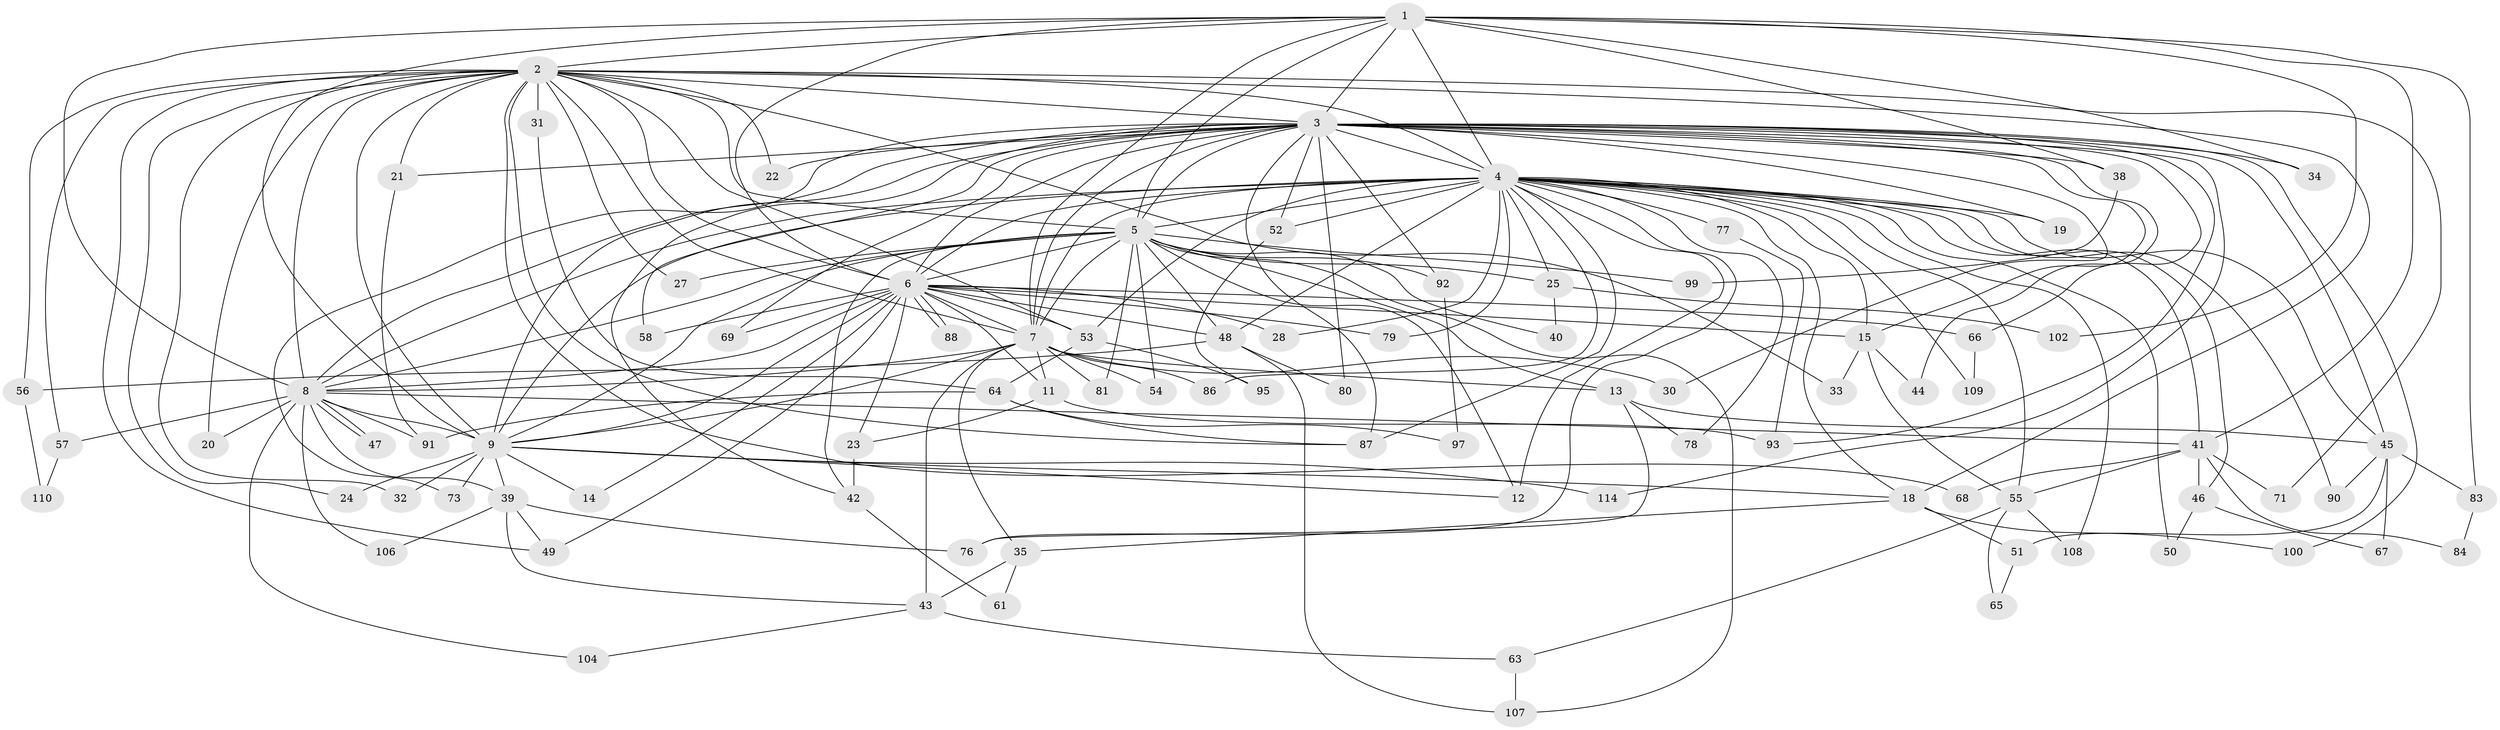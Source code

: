 // original degree distribution, {14: 0.008695652173913044, 26: 0.017391304347826087, 32: 0.008695652173913044, 15: 0.008695652173913044, 20: 0.008695652173913044, 18: 0.017391304347826087, 16: 0.008695652173913044, 28: 0.008695652173913044, 4: 0.06086956521739131, 3: 0.19130434782608696, 5: 0.0782608695652174, 2: 0.5391304347826087, 7: 0.017391304347826087, 6: 0.017391304347826087, 8: 0.008695652173913044}
// Generated by graph-tools (version 1.1) at 2025/41/03/06/25 10:41:39]
// undirected, 88 vertices, 209 edges
graph export_dot {
graph [start="1"]
  node [color=gray90,style=filled];
  1;
  2 [super="+26"];
  3 [super="+17"];
  4 [super="+10"];
  5 [super="+72"];
  6 [super="+103"];
  7 [super="+85"];
  8 [super="+37"];
  9 [super="+16"];
  11;
  12 [super="+36"];
  13;
  14;
  15 [super="+29"];
  18 [super="+75"];
  19;
  20;
  21;
  22;
  23 [super="+70"];
  24;
  25;
  27;
  28;
  30;
  31;
  32;
  33;
  34;
  35;
  38;
  39 [super="+101"];
  40;
  41 [super="+98"];
  42;
  43 [super="+60"];
  44;
  45 [super="+59"];
  46;
  47;
  48 [super="+74"];
  49 [super="+82"];
  50 [super="+89"];
  51 [super="+111"];
  52;
  53 [super="+62"];
  54;
  55 [super="+96"];
  56;
  57;
  58;
  61;
  63;
  64 [super="+115"];
  65;
  66;
  67;
  68;
  69;
  71;
  73;
  76;
  77;
  78;
  79;
  80;
  81;
  83;
  84;
  86;
  87 [super="+94"];
  88;
  90;
  91 [super="+113"];
  92;
  93 [super="+105"];
  95;
  97;
  99;
  100;
  102;
  104;
  106;
  107 [super="+112"];
  108;
  109;
  110;
  114;
  1 -- 2;
  1 -- 3;
  1 -- 4 [weight=2];
  1 -- 5;
  1 -- 6;
  1 -- 7;
  1 -- 8;
  1 -- 9;
  1 -- 34;
  1 -- 38;
  1 -- 83;
  1 -- 102;
  1 -- 41;
  2 -- 3;
  2 -- 4 [weight=2];
  2 -- 5;
  2 -- 6;
  2 -- 7;
  2 -- 8 [weight=2];
  2 -- 9 [weight=2];
  2 -- 18 [weight=2];
  2 -- 20;
  2 -- 21;
  2 -- 22;
  2 -- 24;
  2 -- 27;
  2 -- 31 [weight=2];
  2 -- 32;
  2 -- 33;
  2 -- 53;
  2 -- 56;
  2 -- 68;
  2 -- 71;
  2 -- 87;
  2 -- 57;
  2 -- 49;
  3 -- 4 [weight=2];
  3 -- 5;
  3 -- 6 [weight=2];
  3 -- 7;
  3 -- 8;
  3 -- 9;
  3 -- 19;
  3 -- 21;
  3 -- 30;
  3 -- 34;
  3 -- 38;
  3 -- 42;
  3 -- 44;
  3 -- 45;
  3 -- 52;
  3 -- 58;
  3 -- 66;
  3 -- 69;
  3 -- 73;
  3 -- 80;
  3 -- 92;
  3 -- 93;
  3 -- 100;
  3 -- 114;
  3 -- 87;
  3 -- 15;
  3 -- 22;
  4 -- 5 [weight=2];
  4 -- 6 [weight=2];
  4 -- 7 [weight=2];
  4 -- 8 [weight=2];
  4 -- 9 [weight=2];
  4 -- 46;
  4 -- 55;
  4 -- 77 [weight=2];
  4 -- 78;
  4 -- 79;
  4 -- 108;
  4 -- 12;
  4 -- 76;
  4 -- 15;
  4 -- 18;
  4 -- 19;
  4 -- 86;
  4 -- 87;
  4 -- 25;
  4 -- 90;
  4 -- 28;
  4 -- 41;
  4 -- 109;
  4 -- 45;
  4 -- 48;
  4 -- 50;
  4 -- 52;
  4 -- 53;
  5 -- 6;
  5 -- 7;
  5 -- 8;
  5 -- 9;
  5 -- 13;
  5 -- 25;
  5 -- 27;
  5 -- 40;
  5 -- 42;
  5 -- 54;
  5 -- 81;
  5 -- 99;
  5 -- 107;
  5 -- 12;
  5 -- 48;
  5 -- 92;
  6 -- 7 [weight=2];
  6 -- 8;
  6 -- 9;
  6 -- 11;
  6 -- 14;
  6 -- 15;
  6 -- 23;
  6 -- 28;
  6 -- 48 [weight=2];
  6 -- 49;
  6 -- 58;
  6 -- 66;
  6 -- 69;
  6 -- 79;
  6 -- 88;
  6 -- 88;
  6 -- 53;
  7 -- 8;
  7 -- 9;
  7 -- 11;
  7 -- 13;
  7 -- 30;
  7 -- 35;
  7 -- 54;
  7 -- 81;
  7 -- 86;
  7 -- 43;
  8 -- 9;
  8 -- 20;
  8 -- 39;
  8 -- 47;
  8 -- 47;
  8 -- 106;
  8 -- 41;
  8 -- 104;
  8 -- 57;
  8 -- 91;
  9 -- 12;
  9 -- 14;
  9 -- 24;
  9 -- 32;
  9 -- 39;
  9 -- 73;
  9 -- 114;
  9 -- 18;
  11 -- 23;
  11 -- 93;
  13 -- 76;
  13 -- 78;
  13 -- 45;
  15 -- 33;
  15 -- 55;
  15 -- 44;
  18 -- 35;
  18 -- 51;
  18 -- 100;
  21 -- 91;
  23 -- 42;
  25 -- 40;
  25 -- 102;
  31 -- 64;
  35 -- 43;
  35 -- 61;
  38 -- 99;
  39 -- 43;
  39 -- 49;
  39 -- 106;
  39 -- 76;
  41 -- 46;
  41 -- 68;
  41 -- 71;
  41 -- 84;
  41 -- 55;
  42 -- 61;
  43 -- 63;
  43 -- 104;
  45 -- 51;
  45 -- 67;
  45 -- 83;
  45 -- 90;
  46 -- 67;
  46 -- 50;
  48 -- 56;
  48 -- 107;
  48 -- 80;
  51 -- 65;
  52 -- 95;
  53 -- 64;
  53 -- 95;
  55 -- 63;
  55 -- 65;
  55 -- 108;
  56 -- 110;
  57 -- 110;
  63 -- 107;
  64 -- 91;
  64 -- 97;
  64 -- 87;
  66 -- 109;
  77 -- 93;
  83 -- 84;
  92 -- 97;
}
